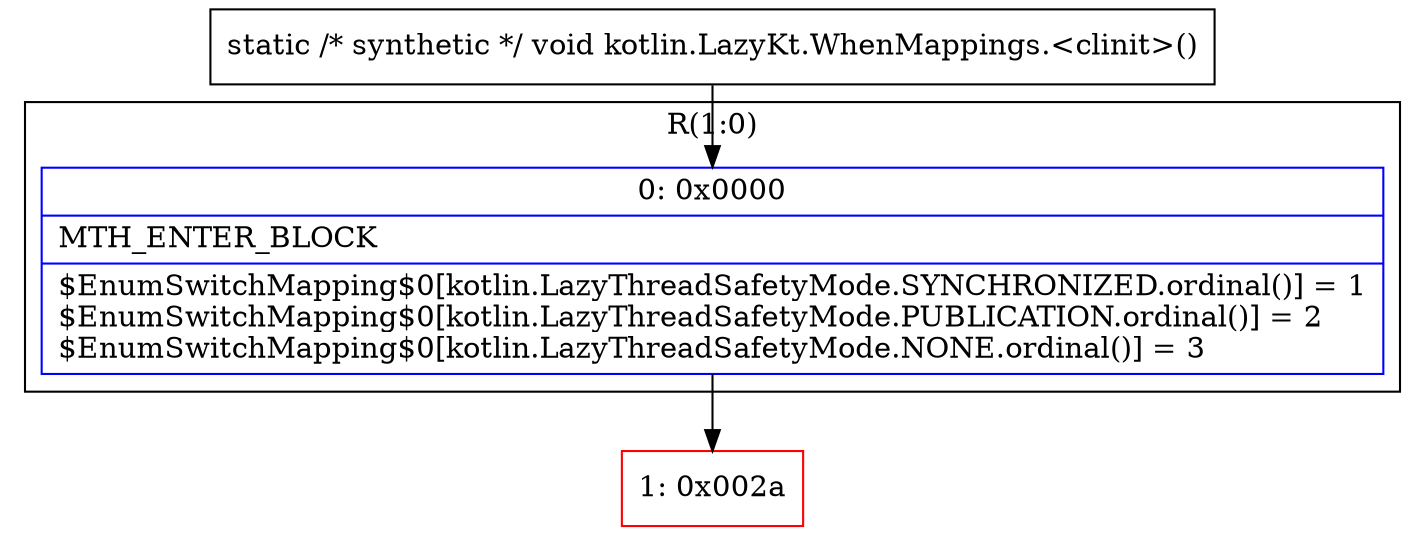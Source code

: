 digraph "CFG forkotlin.LazyKt.WhenMappings.\<clinit\>()V" {
subgraph cluster_Region_229520183 {
label = "R(1:0)";
node [shape=record,color=blue];
Node_0 [shape=record,label="{0\:\ 0x0000|MTH_ENTER_BLOCK\l|$EnumSwitchMapping$0[kotlin.LazyThreadSafetyMode.SYNCHRONIZED.ordinal()] = 1\l$EnumSwitchMapping$0[kotlin.LazyThreadSafetyMode.PUBLICATION.ordinal()] = 2\l$EnumSwitchMapping$0[kotlin.LazyThreadSafetyMode.NONE.ordinal()] = 3\l}"];
}
Node_1 [shape=record,color=red,label="{1\:\ 0x002a}"];
MethodNode[shape=record,label="{static \/* synthetic *\/ void kotlin.LazyKt.WhenMappings.\<clinit\>() }"];
MethodNode -> Node_0;
Node_0 -> Node_1;
}

